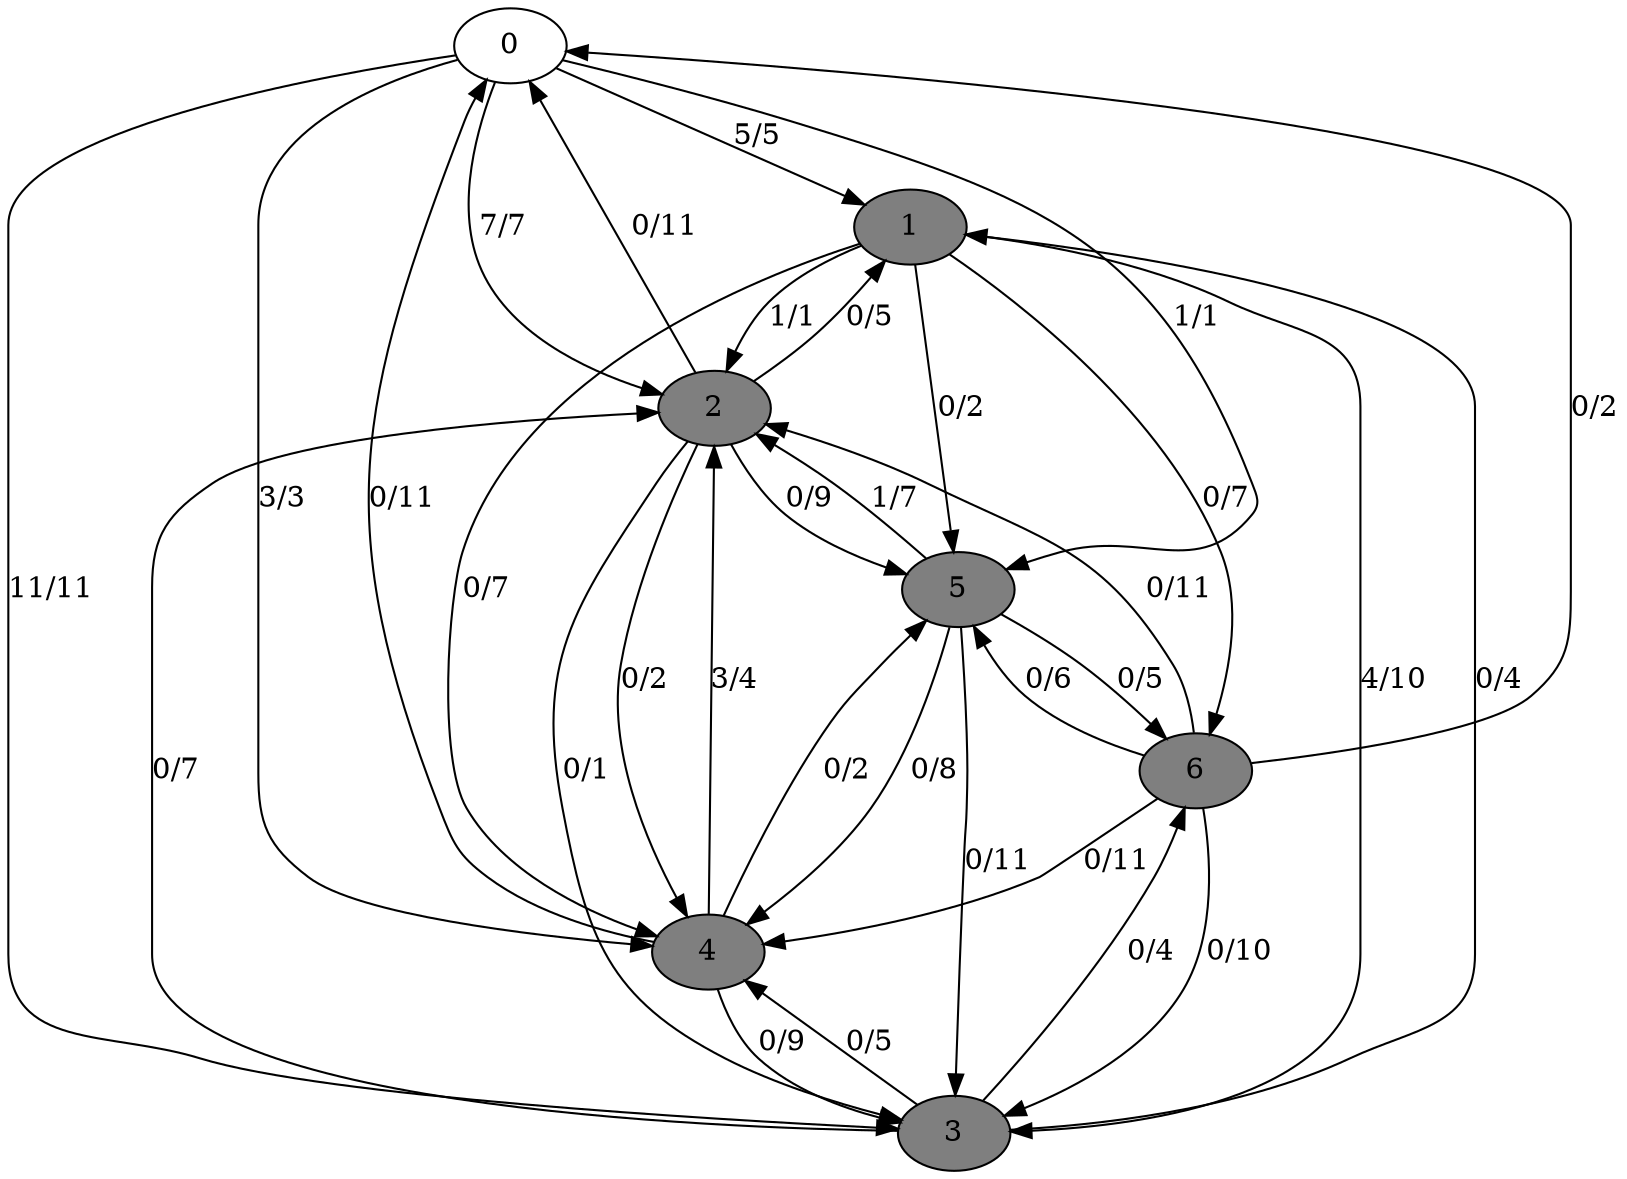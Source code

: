digraph G {
	0[style=filled fillcolor=grey100];
	0->1[label ="5/5"] ;
	0->2[label ="7/7"] ;
	0->3[label ="11/11"] ;
	0->4[label ="3/3"] ;
	0->5[label ="1/1"] ;
	1[style=filled fillcolor=grey50];
	1->2[label ="1/1"] ;
	1->3[label ="4/10"] ;
	1->4[label ="0/7"] ;
	1->5[label ="0/2"] ;
	1->6[label ="0/7"] ;
	2[style=filled fillcolor=grey50];
	2->0[label ="0/11"] ;
	2->1[label ="0/5"] ;
	2->3[label ="0/1"] ;
	2->4[label ="0/2"] ;
	2->5[label ="0/9"] ;
	3[style=filled fillcolor=grey50];
	3->1[label ="0/4"] ;
	3->2[label ="0/7"] ;
	3->4[label ="0/5"] ;
	3->6[label ="0/4"] ;
	4[style=filled fillcolor=grey50];
	4->0[label ="0/11"] ;
	4->2[label ="3/4"] ;
	4->3[label ="0/9"] ;
	4->5[label ="0/2"] ;
	5[style=filled fillcolor=grey50];
	5->2[label ="1/7"] ;
	5->3[label ="0/11"] ;
	5->4[label ="0/8"] ;
	5->6[label ="0/5"] ;
	6[style=filled fillcolor=grey50];
	6->0[label ="0/2"] ;
	6->2[label ="0/11"] ;
	6->3[label ="0/10"] ;
	6->4[label ="0/11"] ;
	6->5[label ="0/6"] ;
}
